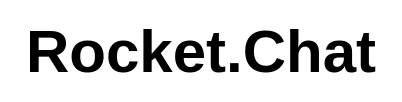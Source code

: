 <mxfile version="24.4.4" type="device">
  <diagram name="Página-1" id="9eBILa8281JaQ4yUkDbp">
    <mxGraphModel dx="1434" dy="786" grid="1" gridSize="10" guides="1" tooltips="1" connect="1" arrows="1" fold="1" page="1" pageScale="1" pageWidth="827" pageHeight="1169" math="0" shadow="0">
      <root>
        <mxCell id="0" />
        <mxCell id="1" parent="0" />
        <mxCell id="dopCU4gkJe7Sfp6IDYO1-1" value="&lt;b&gt;&lt;font style=&quot;font-size: 30px;&quot;&gt;Rocket.Chat&lt;/font&gt;&lt;/b&gt;" style="text;html=1;align=center;verticalAlign=middle;resizable=0;points=[];autosize=1;strokeColor=none;fillColor=none;" vertex="1" parent="1">
          <mxGeometry x="314" y="350" width="200" height="50" as="geometry" />
        </mxCell>
      </root>
    </mxGraphModel>
  </diagram>
</mxfile>
